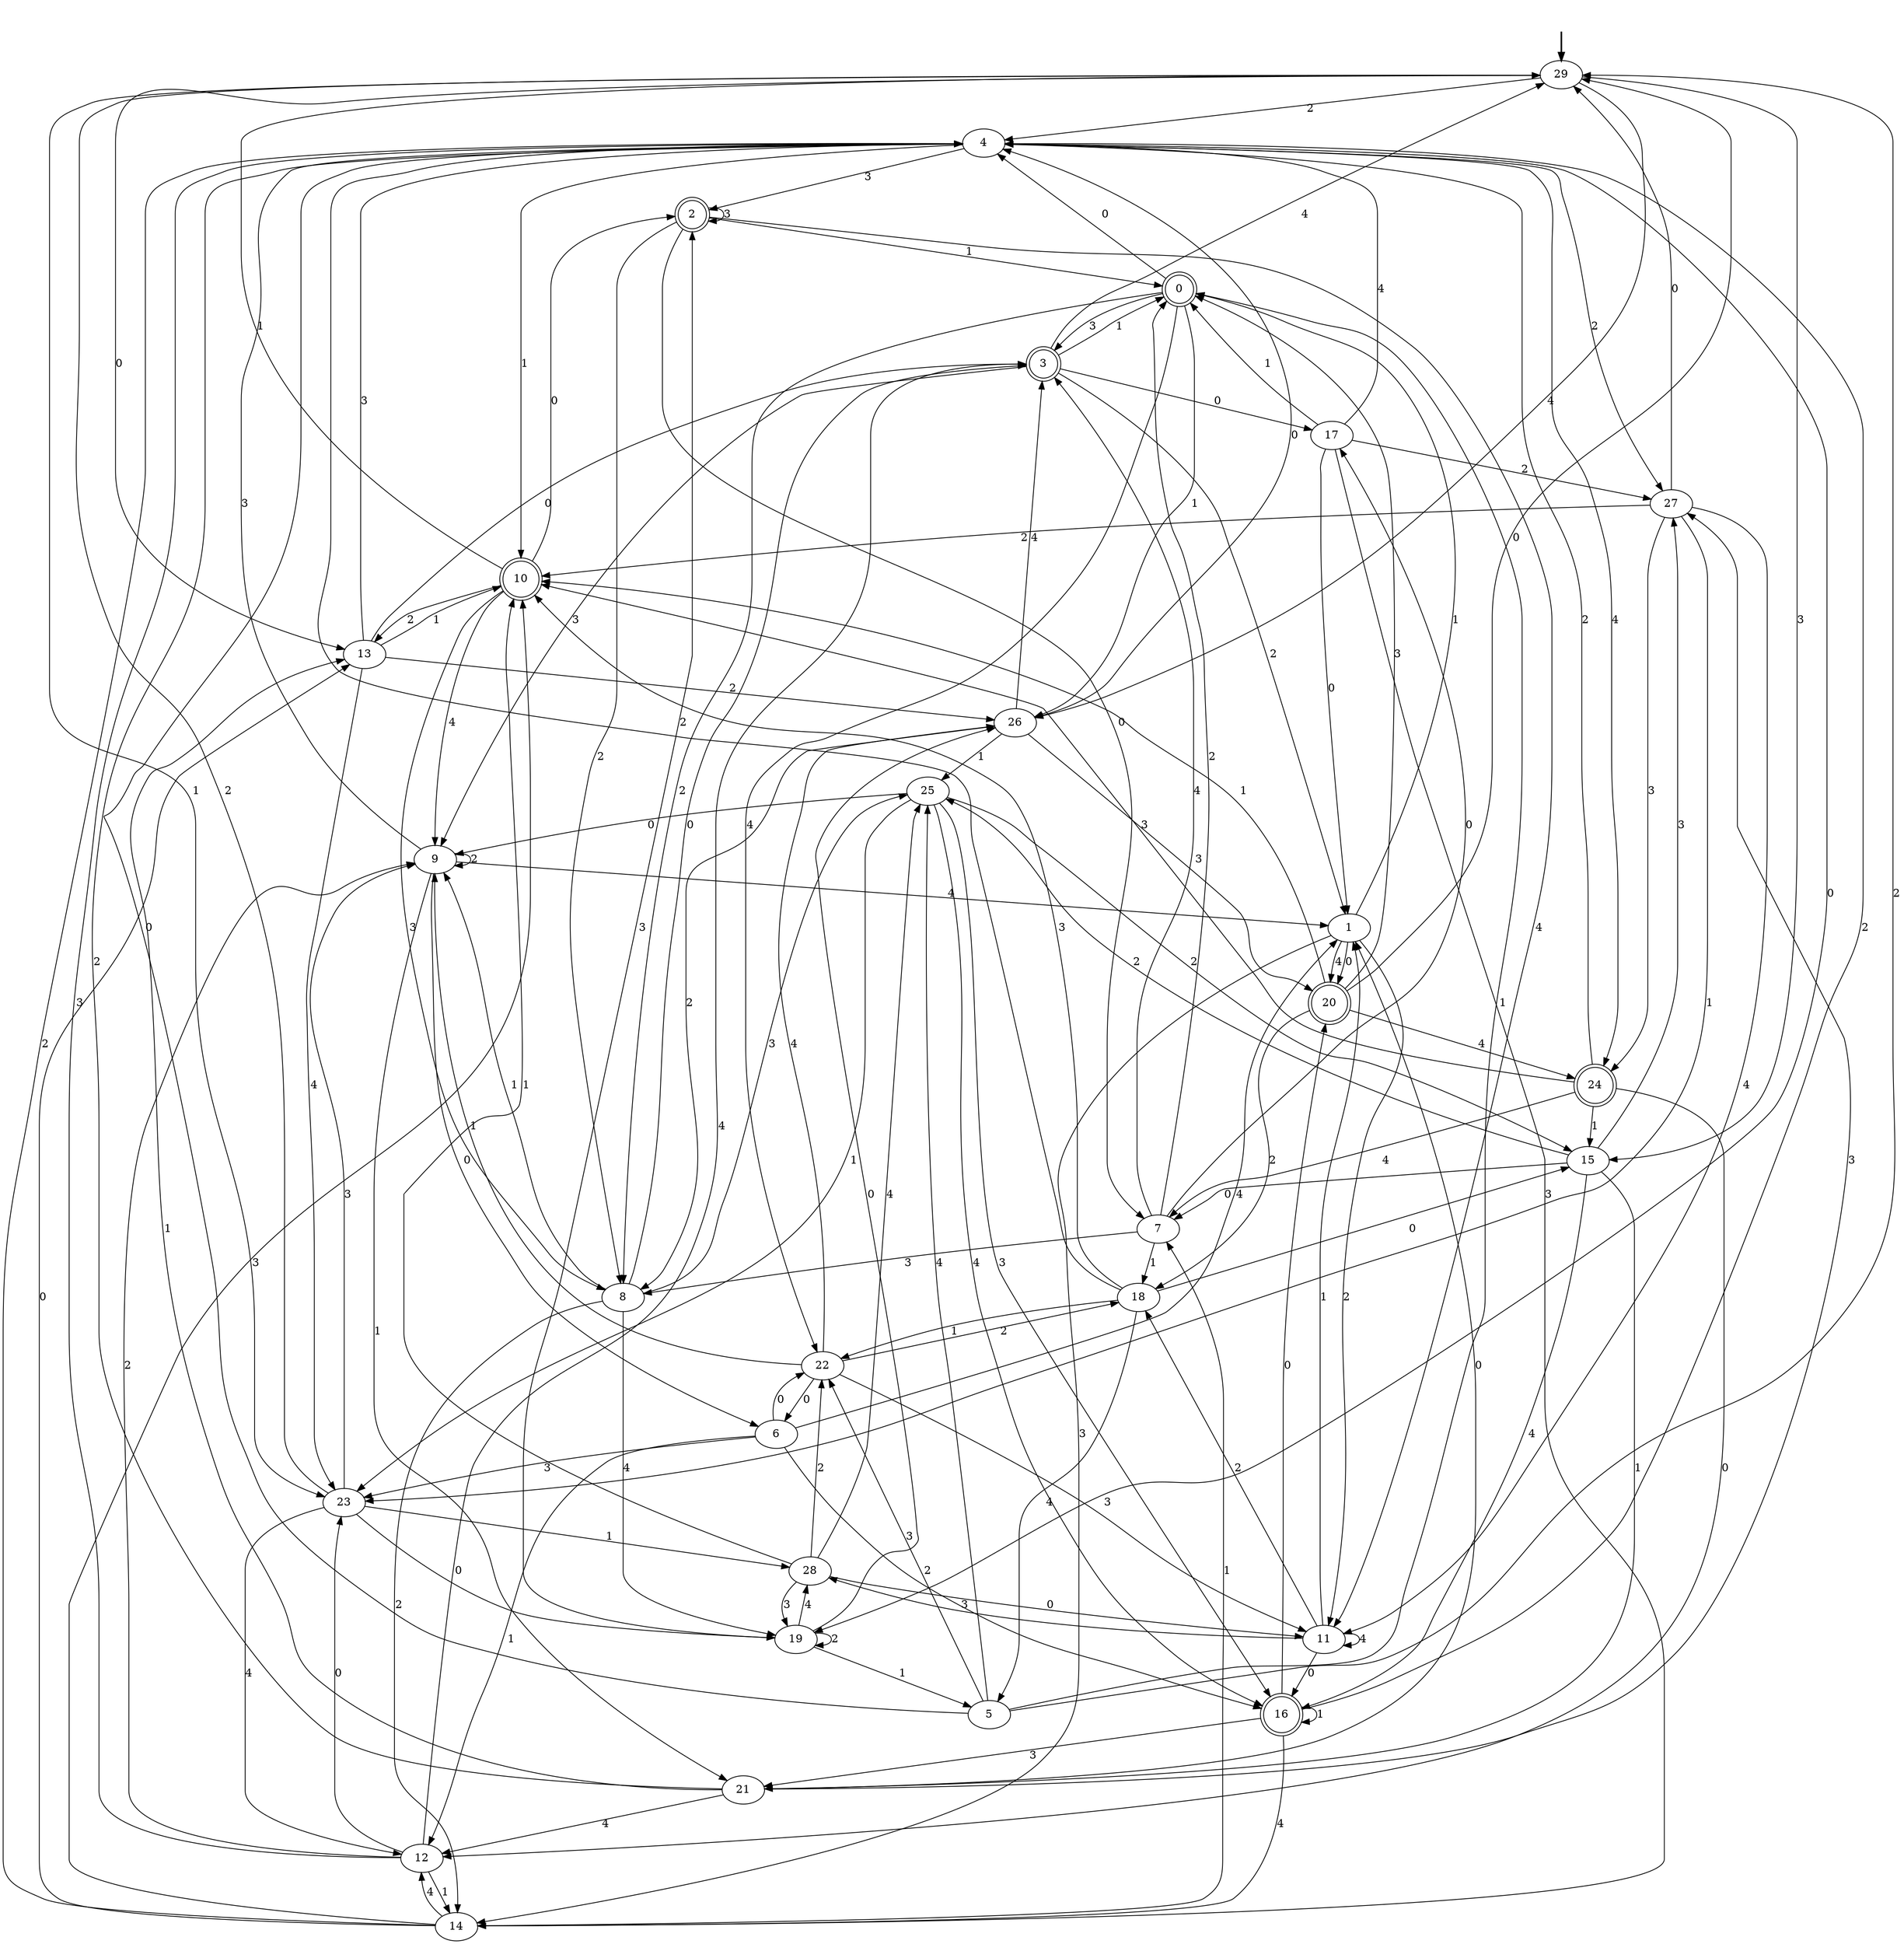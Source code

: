 digraph {
	fake [style=invisible]
	0 [shape=doublecircle]
	1
	2 [shape=doublecircle]
	3 [shape=doublecircle]
	4
	5
	6
	7
	8
	9
	10 [shape=doublecircle]
	11
	12
	13
	14
	15
	16 [shape=doublecircle]
	17
	18
	19
	20 [shape=doublecircle]
	21
	22
	23
	24 [shape=doublecircle]
	25
	26
	27
	28
	29 [root=true]
	fake -> 29 [style=bold]
	12 -> 23 [label=0]
	29 -> 4 [label=2]
	20 -> 0 [label=3]
	7 -> 3 [label=4]
	23 -> 12 [label=4]
	11 -> 18 [label=2]
	2 -> 0 [label=1]
	15 -> 7 [label=0]
	1 -> 14 [label=3]
	21 -> 27 [label=3]
	26 -> 8 [label=2]
	0 -> 22 [label=4]
	9 -> 21 [label=1]
	29 -> 15 [label=3]
	17 -> 0 [label=1]
	22 -> 26 [label=4]
	25 -> 16 [label=4]
	26 -> 20 [label=3]
	0 -> 8 [label=2]
	3 -> 9 [label=3]
	16 -> 16 [label=1]
	9 -> 6 [label=0]
	6 -> 1 [label=4]
	11 -> 16 [label=0]
	25 -> 16 [label=3]
	14 -> 10 [label=3]
	13 -> 23 [label=4]
	3 -> 0 [label=1]
	10 -> 29 [label=1]
	6 -> 22 [label=0]
	19 -> 2 [label=3]
	10 -> 13 [label=2]
	14 -> 7 [label=1]
	15 -> 21 [label=1]
	28 -> 11 [label=0]
	4 -> 2 [label=3]
	4 -> 19 [label=0]
	11 -> 1 [label=1]
	22 -> 6 [label=0]
	2 -> 11 [label=4]
	0 -> 4 [label=0]
	1 -> 0 [label=1]
	19 -> 19 [label=2]
	5 -> 4 [label=0]
	10 -> 2 [label=0]
	22 -> 18 [label=2]
	1 -> 11 [label=2]
	2 -> 2 [label=3]
	23 -> 9 [label=3]
	15 -> 25 [label=2]
	13 -> 3 [label=0]
	27 -> 10 [label=2]
	8 -> 14 [label=2]
	24 -> 7 [label=4]
	2 -> 7 [label=0]
	18 -> 10 [label=3]
	4 -> 24 [label=4]
	28 -> 19 [label=3]
	24 -> 4 [label=2]
	26 -> 4 [label=0]
	0 -> 26 [label=1]
	7 -> 17 [label=0]
	6 -> 12 [label=1]
	12 -> 4 [label=3]
	18 -> 15 [label=0]
	29 -> 26 [label=4]
	8 -> 19 [label=4]
	23 -> 29 [label=2]
	28 -> 10 [label=1]
	8 -> 3 [label=0]
	17 -> 14 [label=3]
	24 -> 12 [label=0]
	3 -> 29 [label=4]
	25 -> 15 [label=2]
	17 -> 1 [label=0]
	0 -> 3 [label=3]
	26 -> 3 [label=4]
	27 -> 24 [label=3]
	18 -> 5 [label=4]
	16 -> 21 [label=3]
	5 -> 0 [label=1]
	13 -> 26 [label=2]
	29 -> 13 [label=0]
	26 -> 25 [label=1]
	19 -> 5 [label=1]
	9 -> 9 [label=2]
	27 -> 29 [label=0]
	11 -> 28 [label=3]
	21 -> 12 [label=4]
	20 -> 24 [label=4]
	5 -> 29 [label=2]
	6 -> 16 [label=2]
	2 -> 8 [label=2]
	1 -> 20 [label=4]
	16 -> 4 [label=2]
	15 -> 16 [label=4]
	5 -> 25 [label=4]
	7 -> 0 [label=2]
	13 -> 4 [label=3]
	8 -> 9 [label=1]
	17 -> 27 [label=2]
	20 -> 29 [label=0]
	12 -> 14 [label=1]
	22 -> 9 [label=1]
	4 -> 10 [label=1]
	21 -> 1 [label=0]
	19 -> 26 [label=0]
	22 -> 11 [label=3]
	25 -> 9 [label=0]
	14 -> 4 [label=2]
	7 -> 18 [label=1]
	17 -> 4 [label=4]
	16 -> 20 [label=0]
	21 -> 13 [label=1]
	29 -> 23 [label=1]
	1 -> 20 [label=0]
	20 -> 18 [label=2]
	19 -> 28 [label=4]
	20 -> 10 [label=1]
	23 -> 28 [label=1]
	24 -> 15 [label=1]
	3 -> 1 [label=2]
	11 -> 11 [label=4]
	28 -> 25 [label=4]
	27 -> 23 [label=1]
	14 -> 13 [label=0]
	5 -> 22 [label=3]
	28 -> 22 [label=2]
	18 -> 4 [label=2]
	9 -> 1 [label=4]
	4 -> 27 [label=2]
	13 -> 10 [label=1]
	25 -> 23 [label=1]
	21 -> 4 [label=2]
	24 -> 10 [label=3]
	10 -> 8 [label=3]
	12 -> 9 [label=2]
	23 -> 19 [label=0]
	7 -> 8 [label=3]
	3 -> 17 [label=0]
	12 -> 3 [label=4]
	14 -> 12 [label=4]
	16 -> 14 [label=4]
	18 -> 22 [label=1]
	27 -> 11 [label=4]
	15 -> 27 [label=3]
	9 -> 4 [label=3]
	6 -> 23 [label=3]
	10 -> 9 [label=4]
	8 -> 25 [label=3]
}
